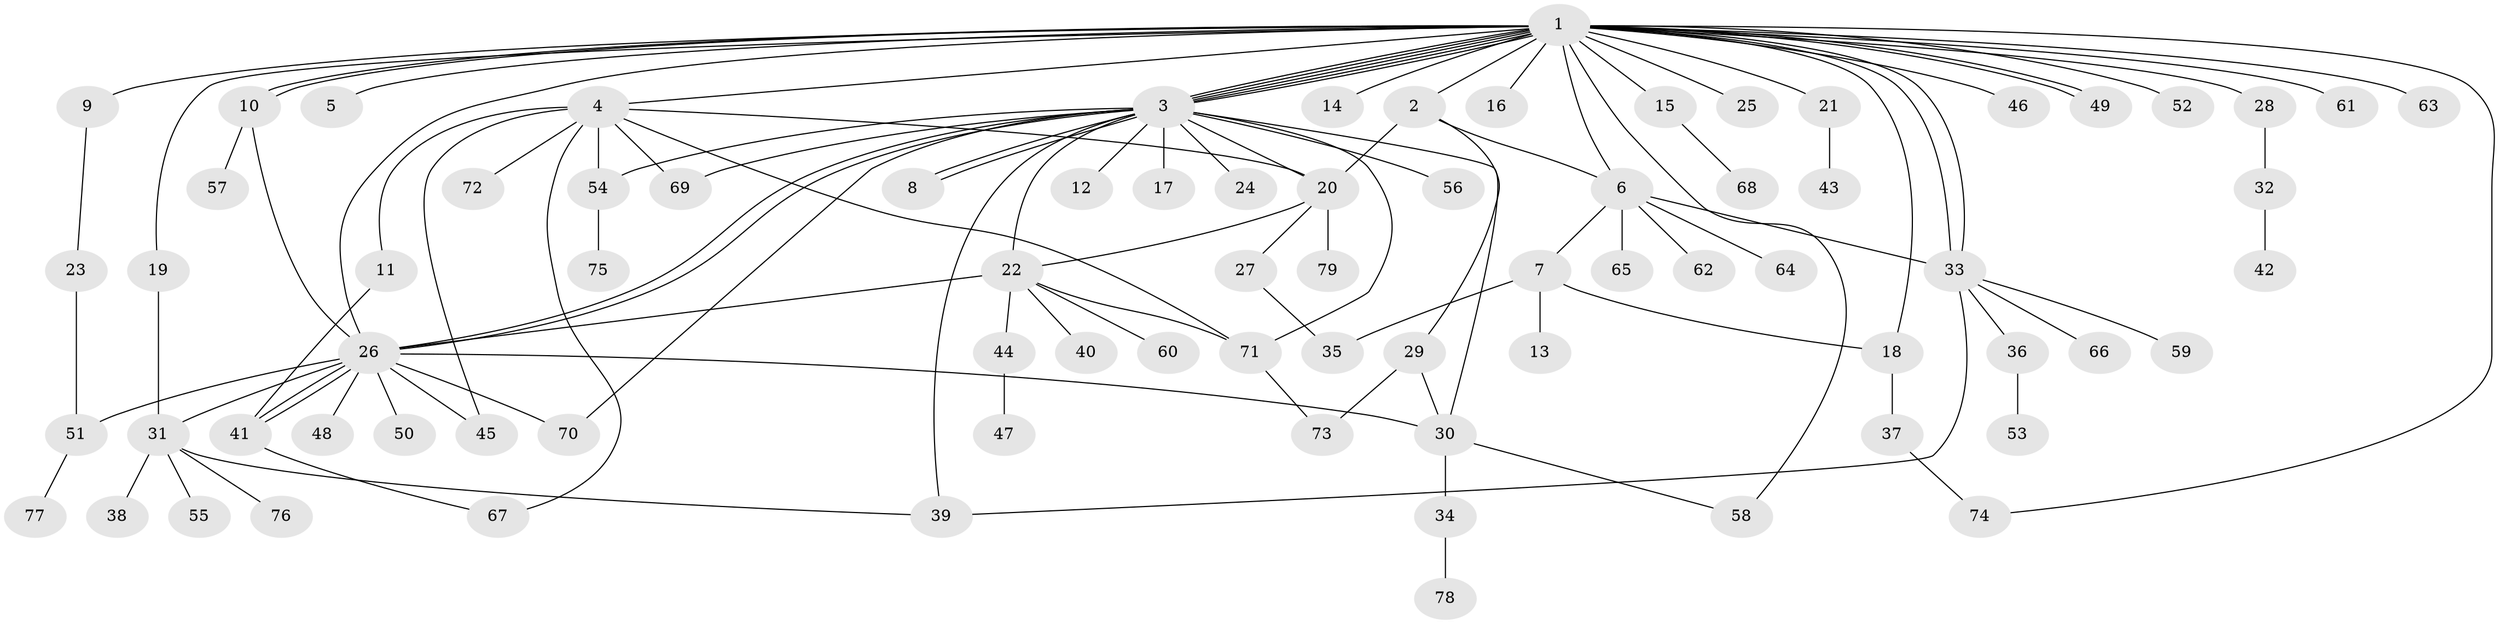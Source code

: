 // coarse degree distribution, {31: 0.017241379310344827, 5: 0.05172413793103448, 20: 0.017241379310344827, 13: 0.017241379310344827, 1: 0.5172413793103449, 6: 0.034482758620689655, 4: 0.05172413793103448, 2: 0.22413793103448276, 3: 0.034482758620689655, 11: 0.017241379310344827, 8: 0.017241379310344827}
// Generated by graph-tools (version 1.1) at 2025/23/03/03/25 07:23:48]
// undirected, 79 vertices, 115 edges
graph export_dot {
graph [start="1"]
  node [color=gray90,style=filled];
  1;
  2;
  3;
  4;
  5;
  6;
  7;
  8;
  9;
  10;
  11;
  12;
  13;
  14;
  15;
  16;
  17;
  18;
  19;
  20;
  21;
  22;
  23;
  24;
  25;
  26;
  27;
  28;
  29;
  30;
  31;
  32;
  33;
  34;
  35;
  36;
  37;
  38;
  39;
  40;
  41;
  42;
  43;
  44;
  45;
  46;
  47;
  48;
  49;
  50;
  51;
  52;
  53;
  54;
  55;
  56;
  57;
  58;
  59;
  60;
  61;
  62;
  63;
  64;
  65;
  66;
  67;
  68;
  69;
  70;
  71;
  72;
  73;
  74;
  75;
  76;
  77;
  78;
  79;
  1 -- 2;
  1 -- 3;
  1 -- 3;
  1 -- 3;
  1 -- 3;
  1 -- 3;
  1 -- 4;
  1 -- 5;
  1 -- 6;
  1 -- 9;
  1 -- 10;
  1 -- 10;
  1 -- 14;
  1 -- 15;
  1 -- 16;
  1 -- 18;
  1 -- 19;
  1 -- 21;
  1 -- 25;
  1 -- 26;
  1 -- 28;
  1 -- 33;
  1 -- 33;
  1 -- 46;
  1 -- 49;
  1 -- 49;
  1 -- 52;
  1 -- 58;
  1 -- 61;
  1 -- 63;
  1 -- 74;
  2 -- 6;
  2 -- 20;
  2 -- 29;
  3 -- 8;
  3 -- 8;
  3 -- 12;
  3 -- 17;
  3 -- 20;
  3 -- 22;
  3 -- 24;
  3 -- 26;
  3 -- 26;
  3 -- 30;
  3 -- 39;
  3 -- 54;
  3 -- 56;
  3 -- 69;
  3 -- 70;
  3 -- 71;
  4 -- 11;
  4 -- 20;
  4 -- 45;
  4 -- 54;
  4 -- 67;
  4 -- 69;
  4 -- 71;
  4 -- 72;
  6 -- 7;
  6 -- 33;
  6 -- 62;
  6 -- 64;
  6 -- 65;
  7 -- 13;
  7 -- 18;
  7 -- 35;
  9 -- 23;
  10 -- 26;
  10 -- 57;
  11 -- 41;
  15 -- 68;
  18 -- 37;
  19 -- 31;
  20 -- 22;
  20 -- 27;
  20 -- 79;
  21 -- 43;
  22 -- 26;
  22 -- 40;
  22 -- 44;
  22 -- 60;
  22 -- 71;
  23 -- 51;
  26 -- 30;
  26 -- 31;
  26 -- 41;
  26 -- 41;
  26 -- 45;
  26 -- 48;
  26 -- 50;
  26 -- 51;
  26 -- 70;
  27 -- 35;
  28 -- 32;
  29 -- 30;
  29 -- 73;
  30 -- 34;
  30 -- 58;
  31 -- 38;
  31 -- 39;
  31 -- 55;
  31 -- 76;
  32 -- 42;
  33 -- 36;
  33 -- 39;
  33 -- 59;
  33 -- 66;
  34 -- 78;
  36 -- 53;
  37 -- 74;
  41 -- 67;
  44 -- 47;
  51 -- 77;
  54 -- 75;
  71 -- 73;
}
